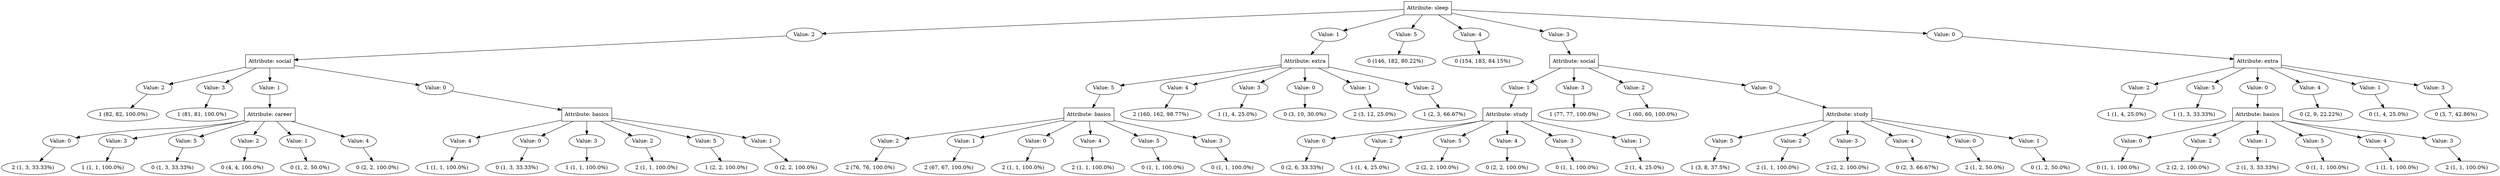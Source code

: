 digraph {
	graph [rankdir=TB]
	4727733648 [label="Attribute: sleep" fillcolor=white shape=rectangle style=filled]
	"\"4727733648_2\"" [label="Value: 2" fillcolor=white shape=oval style=filled]
	4727733648 -> "\"4727733648_2\""
	"\"4727733648_2\"" -> 4729395024
	4729395024 [label="Attribute: social" fillcolor=white shape=rectangle style=filled]
	"\"4729395024_2\"" [label="Value: 2" fillcolor=white shape=oval style=filled]
	4729395024 -> "\"4729395024_2\""
	"\"4729395024_2\"" -> 4729405136
	4729405136 [label="1 (82, 82, 100.0%)" fillcolor=white shape=oval style=filled]
	"\"4729395024_3\"" [label="Value: 3" fillcolor=white shape=oval style=filled]
	4729395024 -> "\"4729395024_3\""
	"\"4729395024_3\"" -> 4729394960
	4729394960 [label="1 (81, 81, 100.0%)" fillcolor=white shape=oval style=filled]
	"\"4729395024_1\"" [label="Value: 1" fillcolor=white shape=oval style=filled]
	4729395024 -> "\"4729395024_1\""
	"\"4729395024_1\"" -> 4729403856
	4729403856 [label="Attribute: career" fillcolor=white shape=rectangle style=filled]
	"\"4729403856_0\"" [label="Value: 0" fillcolor=white shape=oval style=filled]
	4729403856 -> "\"4729403856_0\""
	"\"4729403856_0\"" -> 4729396752
	4729396752 [label="2 (1, 3, 33.33%)" fillcolor=white shape=oval style=filled]
	"\"4729403856_3\"" [label="Value: 3" fillcolor=white shape=oval style=filled]
	4729403856 -> "\"4729403856_3\""
	"\"4729403856_3\"" -> 4729404112
	4729404112 [label="1 (1, 1, 100.0%)" fillcolor=white shape=oval style=filled]
	"\"4729403856_5\"" [label="Value: 5" fillcolor=white shape=oval style=filled]
	4729403856 -> "\"4729403856_5\""
	"\"4729403856_5\"" -> 4729393488
	4729393488 [label="0 (1, 3, 33.33%)" fillcolor=white shape=oval style=filled]
	"\"4729403856_2\"" [label="Value: 2" fillcolor=white shape=oval style=filled]
	4729403856 -> "\"4729403856_2\""
	"\"4729403856_2\"" -> 4729391760
	4729391760 [label="0 (4, 4, 100.0%)" fillcolor=white shape=oval style=filled]
	"\"4729403856_1\"" [label="Value: 1" fillcolor=white shape=oval style=filled]
	4729403856 -> "\"4729403856_1\""
	"\"4729403856_1\"" -> 4729393744
	4729393744 [label="0 (1, 2, 50.0%)" fillcolor=white shape=oval style=filled]
	"\"4729403856_4\"" [label="Value: 4" fillcolor=white shape=oval style=filled]
	4729403856 -> "\"4729403856_4\""
	"\"4729403856_4\"" -> 4729396560
	4729396560 [label="0 (2, 2, 100.0%)" fillcolor=white shape=oval style=filled]
	"\"4729395024_0\"" [label="Value: 0" fillcolor=white shape=oval style=filled]
	4729395024 -> "\"4729395024_0\""
	"\"4729395024_0\"" -> 4729392656
	4729392656 [label="Attribute: basics" fillcolor=white shape=rectangle style=filled]
	"\"4729392656_4\"" [label="Value: 4" fillcolor=white shape=oval style=filled]
	4729392656 -> "\"4729392656_4\""
	"\"4729392656_4\"" -> 4729405392
	4729405392 [label="1 (1, 1, 100.0%)" fillcolor=white shape=oval style=filled]
	"\"4729392656_0\"" [label="Value: 0" fillcolor=white shape=oval style=filled]
	4729392656 -> "\"4729392656_0\""
	"\"4729392656_0\"" -> 4729392720
	4729392720 [label="0 (1, 3, 33.33%)" fillcolor=white shape=oval style=filled]
	"\"4729392656_3\"" [label="Value: 3" fillcolor=white shape=oval style=filled]
	4729392656 -> "\"4729392656_3\""
	"\"4729392656_3\"" -> 4729395216
	4729395216 [label="1 (1, 1, 100.0%)" fillcolor=white shape=oval style=filled]
	"\"4729392656_2\"" [label="Value: 2" fillcolor=white shape=oval style=filled]
	4729392656 -> "\"4729392656_2\""
	"\"4729392656_2\"" -> 4729392592
	4729392592 [label="2 (1, 1, 100.0%)" fillcolor=white shape=oval style=filled]
	"\"4729392656_5\"" [label="Value: 5" fillcolor=white shape=oval style=filled]
	4729392656 -> "\"4729392656_5\""
	"\"4729392656_5\"" -> 4729400272
	4729400272 [label="1 (2, 2, 100.0%)" fillcolor=white shape=oval style=filled]
	"\"4729392656_1\"" [label="Value: 1" fillcolor=white shape=oval style=filled]
	4729392656 -> "\"4729392656_1\""
	"\"4729392656_1\"" -> 4729405072
	4729405072 [label="0 (2, 2, 100.0%)" fillcolor=white shape=oval style=filled]
	"\"4727733648_1\"" [label="Value: 1" fillcolor=white shape=oval style=filled]
	4727733648 -> "\"4727733648_1\""
	"\"4727733648_1\"" -> 4729393424
	4729393424 [label="Attribute: extra" fillcolor=white shape=rectangle style=filled]
	"\"4729393424_5\"" [label="Value: 5" fillcolor=white shape=oval style=filled]
	4729393424 -> "\"4729393424_5\""
	"\"4729393424_5\"" -> 4729391248
	4729391248 [label="Attribute: basics" fillcolor=white shape=rectangle style=filled]
	"\"4729391248_2\"" [label="Value: 2" fillcolor=white shape=oval style=filled]
	4729391248 -> "\"4729391248_2\""
	"\"4729391248_2\"" -> 4729395344
	4729395344 [label="2 (76, 76, 100.0%)" fillcolor=white shape=oval style=filled]
	"\"4729391248_1\"" [label="Value: 1" fillcolor=white shape=oval style=filled]
	4729391248 -> "\"4729391248_1\""
	"\"4729391248_1\"" -> 4729398928
	4729398928 [label="2 (67, 67, 100.0%)" fillcolor=white shape=oval style=filled]
	"\"4729391248_0\"" [label="Value: 0" fillcolor=white shape=oval style=filled]
	4729391248 -> "\"4729391248_0\""
	"\"4729391248_0\"" -> 4729392528
	4729392528 [label="2 (1, 1, 100.0%)" fillcolor=white shape=oval style=filled]
	"\"4729391248_4\"" [label="Value: 4" fillcolor=white shape=oval style=filled]
	4729391248 -> "\"4729391248_4\""
	"\"4729391248_4\"" -> 4729389520
	4729389520 [label="2 (1, 1, 100.0%)" fillcolor=white shape=oval style=filled]
	"\"4729391248_5\"" [label="Value: 5" fillcolor=white shape=oval style=filled]
	4729391248 -> "\"4729391248_5\""
	"\"4729391248_5\"" -> 4729392208
	4729392208 [label="0 (1, 1, 100.0%)" fillcolor=white shape=oval style=filled]
	"\"4729391248_3\"" [label="Value: 3" fillcolor=white shape=oval style=filled]
	4729391248 -> "\"4729391248_3\""
	"\"4729391248_3\"" -> 4729395280
	4729395280 [label="0 (1, 1, 100.0%)" fillcolor=white shape=oval style=filled]
	"\"4729393424_4\"" [label="Value: 4" fillcolor=white shape=oval style=filled]
	4729393424 -> "\"4729393424_4\""
	"\"4729393424_4\"" -> 4729397072
	4729397072 [label="2 (160, 162, 98.77%)" fillcolor=white shape=oval style=filled]
	"\"4729393424_3\"" [label="Value: 3" fillcolor=white shape=oval style=filled]
	4729393424 -> "\"4729393424_3\""
	"\"4729393424_3\"" -> 4729395408
	4729395408 [label="1 (1, 4, 25.0%)" fillcolor=white shape=oval style=filled]
	"\"4729393424_0\"" [label="Value: 0" fillcolor=white shape=oval style=filled]
	4729393424 -> "\"4729393424_0\""
	"\"4729393424_0\"" -> 4729397776
	4729397776 [label="0 (3, 10, 30.0%)" fillcolor=white shape=oval style=filled]
	"\"4729393424_1\"" [label="Value: 1" fillcolor=white shape=oval style=filled]
	4729393424 -> "\"4729393424_1\""
	"\"4729393424_1\"" -> 4729394640
	4729394640 [label="2 (3, 12, 25.0%)" fillcolor=white shape=oval style=filled]
	"\"4729393424_2\"" [label="Value: 2" fillcolor=white shape=oval style=filled]
	4729393424 -> "\"4729393424_2\""
	"\"4729393424_2\"" -> 4729390864
	4729390864 [label="1 (2, 3, 66.67%)" fillcolor=white shape=oval style=filled]
	"\"4727733648_5\"" [label="Value: 5" fillcolor=white shape=oval style=filled]
	4727733648 -> "\"4727733648_5\""
	"\"4727733648_5\"" -> 4729404624
	4729404624 [label="0 (146, 182, 80.22%)" fillcolor=white shape=oval style=filled]
	"\"4727733648_4\"" [label="Value: 4" fillcolor=white shape=oval style=filled]
	4727733648 -> "\"4727733648_4\""
	"\"4727733648_4\"" -> 4729400592
	4729400592 [label="0 (154, 183, 84.15%)" fillcolor=white shape=oval style=filled]
	"\"4727733648_3\"" [label="Value: 3" fillcolor=white shape=oval style=filled]
	4727733648 -> "\"4727733648_3\""
	"\"4727733648_3\"" -> 4729399632
	4729399632 [label="Attribute: social" fillcolor=white shape=rectangle style=filled]
	"\"4729399632_1\"" [label="Value: 1" fillcolor=white shape=oval style=filled]
	4729399632 -> "\"4729399632_1\""
	"\"4729399632_1\"" -> 4729402960
	4729402960 [label="Attribute: study" fillcolor=white shape=rectangle style=filled]
	"\"4729402960_0\"" [label="Value: 0" fillcolor=white shape=oval style=filled]
	4729402960 -> "\"4729402960_0\""
	"\"4729402960_0\"" -> 4729393680
	4729393680 [label="0 (2, 6, 33.33%)" fillcolor=white shape=oval style=filled]
	"\"4729402960_2\"" [label="Value: 2" fillcolor=white shape=oval style=filled]
	4729402960 -> "\"4729402960_2\""
	"\"4729402960_2\"" -> 4729390416
	4729390416 [label="1 (1, 4, 25.0%)" fillcolor=white shape=oval style=filled]
	"\"4729402960_5\"" [label="Value: 5" fillcolor=white shape=oval style=filled]
	4729402960 -> "\"4729402960_5\""
	"\"4729402960_5\"" -> 4729403920
	4729403920 [label="2 (2, 2, 100.0%)" fillcolor=white shape=oval style=filled]
	"\"4729402960_4\"" [label="Value: 4" fillcolor=white shape=oval style=filled]
	4729402960 -> "\"4729402960_4\""
	"\"4729402960_4\"" -> 4729396944
	4729396944 [label="0 (2, 2, 100.0%)" fillcolor=white shape=oval style=filled]
	"\"4729402960_3\"" [label="Value: 3" fillcolor=white shape=oval style=filled]
	4729402960 -> "\"4729402960_3\""
	"\"4729402960_3\"" -> 4729400144
	4729400144 [label="0 (1, 1, 100.0%)" fillcolor=white shape=oval style=filled]
	"\"4729402960_1\"" [label="Value: 1" fillcolor=white shape=oval style=filled]
	4729402960 -> "\"4729402960_1\""
	"\"4729402960_1\"" -> 4729398096
	4729398096 [label="2 (1, 4, 25.0%)" fillcolor=white shape=oval style=filled]
	"\"4729399632_3\"" [label="Value: 3" fillcolor=white shape=oval style=filled]
	4729399632 -> "\"4729399632_3\""
	"\"4729399632_3\"" -> 4729393104
	4729393104 [label="1 (77, 77, 100.0%)" fillcolor=white shape=oval style=filled]
	"\"4729399632_2\"" [label="Value: 2" fillcolor=white shape=oval style=filled]
	4729399632 -> "\"4729399632_2\""
	"\"4729399632_2\"" -> 4729391696
	4729391696 [label="1 (60, 60, 100.0%)" fillcolor=white shape=oval style=filled]
	"\"4729399632_0\"" [label="Value: 0" fillcolor=white shape=oval style=filled]
	4729399632 -> "\"4729399632_0\""
	"\"4729399632_0\"" -> 4729399952
	4729399952 [label="Attribute: study" fillcolor=white shape=rectangle style=filled]
	"\"4729399952_5\"" [label="Value: 5" fillcolor=white shape=oval style=filled]
	4729399952 -> "\"4729399952_5\""
	"\"4729399952_5\"" -> 4729393040
	4729393040 [label="1 (3, 8, 37.5%)" fillcolor=white shape=oval style=filled]
	"\"4729399952_2\"" [label="Value: 2" fillcolor=white shape=oval style=filled]
	4729399952 -> "\"4729399952_2\""
	"\"4729399952_2\"" -> 4729394064
	4729394064 [label="2 (1, 1, 100.0%)" fillcolor=white shape=oval style=filled]
	"\"4729399952_3\"" [label="Value: 3" fillcolor=white shape=oval style=filled]
	4729399952 -> "\"4729399952_3\""
	"\"4729399952_3\"" -> 4729402832
	4729402832 [label="2 (2, 2, 100.0%)" fillcolor=white shape=oval style=filled]
	"\"4729399952_4\"" [label="Value: 4" fillcolor=white shape=oval style=filled]
	4729399952 -> "\"4729399952_4\""
	"\"4729399952_4\"" -> 4729402512
	4729402512 [label="0 (2, 3, 66.67%)" fillcolor=white shape=oval style=filled]
	"\"4729399952_0\"" [label="Value: 0" fillcolor=white shape=oval style=filled]
	4729399952 -> "\"4729399952_0\""
	"\"4729399952_0\"" -> 4729400016
	4729400016 [label="2 (1, 2, 50.0%)" fillcolor=white shape=oval style=filled]
	"\"4729399952_1\"" [label="Value: 1" fillcolor=white shape=oval style=filled]
	4729399952 -> "\"4729399952_1\""
	"\"4729399952_1\"" -> 4729397456
	4729397456 [label="0 (1, 2, 50.0%)" fillcolor=white shape=oval style=filled]
	"\"4727733648_0\"" [label="Value: 0" fillcolor=white shape=oval style=filled]
	4727733648 -> "\"4727733648_0\""
	"\"4727733648_0\"" -> 4729404496
	4729404496 [label="Attribute: extra" fillcolor=white shape=rectangle style=filled]
	"\"4729404496_2\"" [label="Value: 2" fillcolor=white shape=oval style=filled]
	4729404496 -> "\"4729404496_2\""
	"\"4729404496_2\"" -> 4729397904
	4729397904 [label="1 (1, 4, 25.0%)" fillcolor=white shape=oval style=filled]
	"\"4729404496_5\"" [label="Value: 5" fillcolor=white shape=oval style=filled]
	4729404496 -> "\"4729404496_5\""
	"\"4729404496_5\"" -> 4729392976
	4729392976 [label="1 (1, 3, 33.33%)" fillcolor=white shape=oval style=filled]
	"\"4729404496_0\"" [label="Value: 0" fillcolor=white shape=oval style=filled]
	4729404496 -> "\"4729404496_0\""
	"\"4729404496_0\"" -> 4729401680
	4729401680 [label="Attribute: basics" fillcolor=white shape=rectangle style=filled]
	"\"4729401680_0\"" [label="Value: 0" fillcolor=white shape=oval style=filled]
	4729401680 -> "\"4729401680_0\""
	"\"4729401680_0\"" -> 4729394448
	4729394448 [label="0 (1, 1, 100.0%)" fillcolor=white shape=oval style=filled]
	"\"4729401680_2\"" [label="Value: 2" fillcolor=white shape=oval style=filled]
	4729401680 -> "\"4729401680_2\""
	"\"4729401680_2\"" -> 4729400976
	4729400976 [label="2 (2, 2, 100.0%)" fillcolor=white shape=oval style=filled]
	"\"4729401680_1\"" [label="Value: 1" fillcolor=white shape=oval style=filled]
	4729401680 -> "\"4729401680_1\""
	"\"4729401680_1\"" -> 4729401936
	4729401936 [label="2 (1, 3, 33.33%)" fillcolor=white shape=oval style=filled]
	"\"4729401680_5\"" [label="Value: 5" fillcolor=white shape=oval style=filled]
	4729401680 -> "\"4729401680_5\""
	"\"4729401680_5\"" -> 4729402576
	4729402576 [label="0 (1, 1, 100.0%)" fillcolor=white shape=oval style=filled]
	"\"4729401680_4\"" [label="Value: 4" fillcolor=white shape=oval style=filled]
	4729401680 -> "\"4729401680_4\""
	"\"4729401680_4\"" -> 4729402128
	4729402128 [label="1 (1, 1, 100.0%)" fillcolor=white shape=oval style=filled]
	"\"4729401680_3\"" [label="Value: 3" fillcolor=white shape=oval style=filled]
	4729401680 -> "\"4729401680_3\""
	"\"4729401680_3\"" -> 4729403152
	4729403152 [label="2 (1, 1, 100.0%)" fillcolor=white shape=oval style=filled]
	"\"4729404496_4\"" [label="Value: 4" fillcolor=white shape=oval style=filled]
	4729404496 -> "\"4729404496_4\""
	"\"4729404496_4\"" -> 4729389264
	4729389264 [label="0 (2, 9, 22.22%)" fillcolor=white shape=oval style=filled]
	"\"4729404496_1\"" [label="Value: 1" fillcolor=white shape=oval style=filled]
	4729404496 -> "\"4729404496_1\""
	"\"4729404496_1\"" -> 4729402064
	4729402064 [label="0 (1, 4, 25.0%)" fillcolor=white shape=oval style=filled]
	"\"4729404496_3\"" [label="Value: 3" fillcolor=white shape=oval style=filled]
	4729404496 -> "\"4729404496_3\""
	"\"4729404496_3\"" -> 4729395792
	4729395792 [label="0 (3, 7, 42.86%)" fillcolor=white shape=oval style=filled]
}
